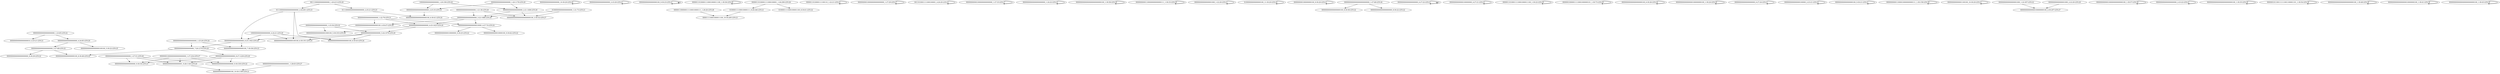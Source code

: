 digraph G {
    "01110000000000000000000_2-24:401-LEN:23" -> "00000000000000000000_6-25:1302-LEN:20";
    "01110000000000000000000_2-24:401-LEN:23" -> "0000000000000000000100100_6-30:191-LEN:25";
    "01110000000000000000000_2-24:401-LEN:23" -> "000000000000000000000100_6-30:43-LEN:24";
    "00000000000000000000_10-30:20-LEN:20" -> "00000000000000000000_10-30:20-LEN:20";
    "000000000000000000000_2-23:20-LEN:21" -> "000000000000000000000_2-23:20-LEN:21";
    "00000000000000000000_8-27:1229-LEN:20" -> "0000000000000000000000_9-30:330-LEN:22";
    "00000000000000000000_8-27:1229-LEN:20" -> "000000000000000000000_9-30:34-LEN:21";
    "00000000000000000000_8-27:1229-LEN:20" -> "00000000000000000001_9-28:1140-LEN:20";
    "000000000000000000100_9-30:23-LEN:21" -> "000000000000000000100_9-30:23-LEN:21";
    "00000000000000000000_5-24:1078-LEN:20" -> "00000000000000000000_6-25:1302-LEN:20";
    "00000000000000000000_5-24:1078-LEN:20" -> "0000000000000000000100100_6-30:191-LEN:25";
    "00000000000000000000_5-24:1078-LEN:20" -> "000000000000000000000100_6-30:43-LEN:24";
    "00000000000000000000_6-25:1302-LEN:20" -> "00000000000000000000100_7-30:38-LEN:23";
    "00000000000000000000_6-25:1302-LEN:20" -> "00000000000000000000_7-26:1274-LEN:20";
    "000000000000000000000000_1-25:26-LEN:24" -> "00000000000000000000100_7-30:38-LEN:23";
    "000000000000000000000000_1-25:26-LEN:24" -> "00000000000000000000_7-26:1274-LEN:20";
    "00000110100001110001000011100_1-30:36-LEN:29" -> "00000110100001110001000011100_1-30:36-LEN:29";
    "010000111100010000111_8-28:246-LEN:21" -> "000011110001000011100_10-30:285-LEN:21";
    "0000011010000111100110_1-22:21-LEN:22" -> "0000011010000111100110_1-22:21-LEN:22";
    "000000000000000000000000001_1-28:63-LEN:27" -> "000000000000000000100_10-30:1189-LEN:21";
    "000000000100000000000000000_1-27:29-LEN:27" -> "000000000100000000000000000_1-27:29-LEN:27";
    "00000000000000000000_4-24:85-LEN:20" -> "0000000000000000000100100_5-30:22-LEN:25";
    "00000000000000000000_4-24:85-LEN:20" -> "0000000000000000000000_5-27:68-LEN:22";
    "00000000000000000000_7-26:1274-LEN:20" -> "00000000000000000000_8-27:1229-LEN:20";
    "00000000000000000000_7-26:1274-LEN:20" -> "0000000000000000000100_8-30:48-LEN:22";
    "0011010001111000100001_4-26:20-LEN:22" -> "0011010001111000100001_4-26:20-LEN:22";
    "000000000001000000000000000_1-27:33-LEN:27" -> "000000000001000000000000000_1-27:33-LEN:27";
    "0000000000000000000000_5-27:68-LEN:22" -> "0000000000000000000100_8-30:48-LEN:22";
    "0000000000000000000000_5-27:68-LEN:22" -> "0000000000000000000000_8-30:29-LEN:22";
    "00000000000000000000000_1-24:22-LEN:23" -> "00000000000000000000000_1-24:22-LEN:23";
    "00000000000000000000000000100_1-30:58-LEN:29" -> "00000000000000000000000000100_1-30:58-LEN:29";
    "00000000001100000000000000111_1-30:33-LEN:29" -> "00000000001100000000000000111_1-30:33-LEN:29";
    "000000000000000000000_1-22:79-LEN:21" -> "00000000000000000000_4-23:1423-LEN:20";
    "000000000000000000000_1-22:79-LEN:21" -> "00000000000000000000000100_4-30:47-LEN:26";
    "000000000000000000000_1-22:79-LEN:21" -> "000000000000000000010000_4-27:74-LEN:24";
    "000000000000000001000_1-22:20-LEN:21" -> "000000000000000001000_1-22:20-LEN:21";
    "01110000000000000000000_2-25:21-LEN:23" -> "000000000000000000000100_6-30:41-LEN:24";
    "01000000000000000100_11-30:20-LEN:20" -> "01000000000000000100_11-30:20-LEN:20";
    "00000000000000000000_4-23:1423-LEN:20" -> "00000000000000000000_5-24:1078-LEN:20";
    "00000000000000000000_4-23:1423-LEN:20" -> "00000000000000000001000100_5-30:333-LEN:26";
    "000000000100000000100_9-30:20-LEN:21" -> "000000000100000000100_9-30:20-LEN:21";
    "010000000000000000000_1-21:73-LEN:21" -> "000000000000000000000000100_3-30:32-LEN:27";
    "010000000000000000000_1-21:73-LEN:21" -> "00000000000000000000_3-22:1488-LEN:20";
    "00000000000000000000000000_1-27:68-LEN:26" -> "0000000000000000000100_8-30:58-LEN:22";
    "00000000000000000000000000_1-27:68-LEN:26" -> "0000000000000000000000_8-30:22-LEN:22";
    "000000000000000000000_6-27:22-LEN:21" -> "000000000000000000000_6-27:22-LEN:21";
    "00000000000000100000000_4-27:21-LEN:23" -> "00000000000000100000000_4-27:21-LEN:23";
    "00000110100011110001000011100_1-30:22-LEN:29" -> "00000110100011110001000011100_1-30:22-LEN:29";
    "00000010000011110001000000101_1-30:73-LEN:29" -> "00000010000011110001000000101_1-30:73-LEN:29";
    "000000000000000000000100_6-30:26-LEN:24" -> "000000000000000000000100_6-30:26-LEN:24";
    "00000000000000000100000000100_1-30:24-LEN:29" -> "00000000000000000100000000100_1-30:24-LEN:29";
    "00000000000000000000_1-20:1178-LEN:20" -> "00000000000000000000_2-21:1408-LEN:20";
    "00000000000000000000_1-20:1178-LEN:20" -> "00000000000000000000000_2-25:33-LEN:23";
    "00000000000000000000_2-21:1408-LEN:20" -> "000000000000000000000000100_3-30:32-LEN:27";
    "00000000000000000000_2-21:1408-LEN:20" -> "00000000000000000000_3-22:1488-LEN:20";
    "000000000000000000000_6-27:24-LEN:21" -> "000000000000000000000_6-27:24-LEN:21";
    "0000000000000000100000_2-23:21-LEN:22" -> "0000000000000000100000_2-23:21-LEN:22";
    "0000000000000000000000_1-23:85-LEN:22" -> "000000000000000000010_4-25:21-LEN:21";
    "0000000000000000000000_1-23:85-LEN:22" -> "00000000000000000000_4-24:85-LEN:20";
    "000000000000000000100_9-30:23-LEN:21" -> "000000000000000000100_9-30:23-LEN:21";
    "0000000000000000000000_1-23:34-LEN:22" -> "00000000000000000000_5-24:1078-LEN:20";
    "0000000000000000000000_1-23:34-LEN:22" -> "00000000000000000001000100_5-30:333-LEN:26";
    "000000000000000000100_9-30:21-LEN:21" -> "000000000000000000100_9-30:21-LEN:21";
    "00000110100001111000100001_1-26:290-LEN:26" -> "010000111100010000111_8-28:246-LEN:21";
    "00000110100001111000100001_1-26:290-LEN:26" -> "0100001111000100001100_8-30:61-LEN:22";
    "00111000000000000000_1-20:413-LEN:20" -> "01110000000000000000000_2-24:401-LEN:23";
    "00111000000000000000_1-20:413-LEN:20" -> "01110000000000000000000_2-25:21-LEN:23";
    "000000000011000010000000000111_1-30:158-LEN:30" -> "000000000011000010000000000111_1-30:158-LEN:30";
    "000000000000001100100_10-30:20-LEN:21" -> "000000000000001100100_10-30:20-LEN:21";
    "00000000000000000000_1-21:36-LEN:20" -> "000000000000000000000000100_3-30:32-LEN:27";
    "00000000000000000000_1-21:36-LEN:20" -> "00000000000000000000_3-22:1488-LEN:20";
    "000000000000000000000_6-27:22-LEN:21" -> "000000000000000000000_6-27:22-LEN:21";
    "0000000000000000001000_1-22:307-LEN:22" -> "000000000000000100000000100_4-30:297-LEN:27";
    "00000000000000000000_3-22:1488-LEN:20" -> "00000000000000000000_4-23:1423-LEN:20";
    "00000000000000000000_3-22:1488-LEN:20" -> "00000000000000000000000100_4-30:47-LEN:26";
    "00000000000000000000_3-22:1488-LEN:20" -> "000000000000000000010000_4-27:74-LEN:24";
    "000000000000100000000000000100_1-30:57-LEN:30" -> "000000000000100000000000000100_1-30:57-LEN:30";
    "00000000000000000001_9-28:1140-LEN:20" -> "000000000000000000100_10-30:1189-LEN:21";
    "10000000000000000000_1-20:190-LEN:20" -> "00000000000000000000_2-21:1408-LEN:20";
    "10000000000000000000_1-20:190-LEN:20" -> "00000000000000000000000_2-25:33-LEN:23";
    "000000000000000000000_2-23:22-LEN:21" -> "000000000000000000000_2-23:22-LEN:21";
    "00000000000000000000000000100_1-30:35-LEN:29" -> "00000000000000000000000000100_1-30:35-LEN:29";
    "00000000000000001000_2-22:20-LEN:20" -> "000000000000000100000000100_4-30:297-LEN:27";
    "000000010000000000000000000_1-27:234-LEN:27" -> "0000000000000000000000_9-30:330-LEN:22";
    "000000010000000000000000000_1-27:234-LEN:27" -> "000000000000000000000_9-30:34-LEN:21";
    "000000010000000000000000000_1-27:234-LEN:27" -> "00000000000000000001_9-28:1140-LEN:20";
    "10000000000000000000_4-24:21-LEN:20" -> "00000000000000000000_6-25:1302-LEN:20";
    "10000000000000000000_4-24:21-LEN:20" -> "0000000000000000000100100_6-30:191-LEN:25";
    "10000000000000000000_4-24:21-LEN:20" -> "000000000000000000000100_6-30:43-LEN:24";
    "0000011000000111100010000111_1-28:26-LEN:28" -> "000011110001000011100_10-30:285-LEN:21";
    "00000000000000000000000000_1-27:51-LEN:26" -> "0000000000000000000000_9-30:330-LEN:22";
    "00000000000000000000000000_1-27:51-LEN:26" -> "000000000000000000000_9-30:34-LEN:21";
    "00000000000000000000000000_1-27:51-LEN:26" -> "00000000000000000001_9-28:1140-LEN:20";
    "000000000000000000010000_4-27:74-LEN:24" -> "0000000000000010000100_9-30:62-LEN:22";
    "000000000000000000010000_4-27:74-LEN:24" -> "0000000000000010000000_9-30:25-LEN:22";
    "00000000000000000000000_2-25:33-LEN:23" -> "000000000000000000000100_6-30:41-LEN:24";
    "000000101100111111001100001101_1-30:54-LEN:30" -> "000000101100111111001100001101_1-30:54-LEN:30";
    "00000000000000000000000000100_1-30:48-LEN:29" -> "00000000000000000000000000100_1-30:48-LEN:29";
    "000000000000000000010000000100_1-30:41-LEN:30" -> "000000000000000000010000000100_1-30:41-LEN:30";
    "00000000000000000000000000100_1-30:43-LEN:29" -> "00000000000000000000000000100_1-30:43-LEN:29";
}
